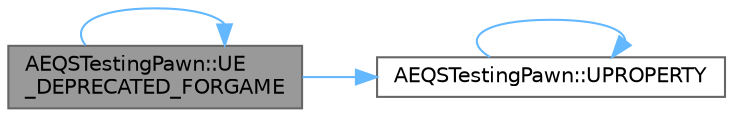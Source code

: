 digraph "AEQSTestingPawn::UE_DEPRECATED_FORGAME"
{
 // INTERACTIVE_SVG=YES
 // LATEX_PDF_SIZE
  bgcolor="transparent";
  edge [fontname=Helvetica,fontsize=10,labelfontname=Helvetica,labelfontsize=10];
  node [fontname=Helvetica,fontsize=10,shape=box,height=0.2,width=0.4];
  rankdir="LR";
  Node1 [id="Node000001",label="AEQSTestingPawn::UE\l_DEPRECATED_FORGAME",height=0.2,width=0.4,color="gray40", fillcolor="grey60", style="filled", fontcolor="black",tooltip="optional parameters for query"];
  Node1 -> Node1 [id="edge1_Node000001_Node000001",color="steelblue1",style="solid",tooltip=" "];
  Node1 -> Node2 [id="edge2_Node000001_Node000002",color="steelblue1",style="solid",tooltip=" "];
  Node2 [id="Node000002",label="AEQSTestingPawn::UPROPERTY",height=0.2,width=0.4,color="grey40", fillcolor="white", style="filled",URL="$d3/d82/classAEQSTestingPawn.html#a8d99b916347360ebf0c4bb69f4a65280",tooltip=" "];
  Node2 -> Node2 [id="edge3_Node000002_Node000002",color="steelblue1",style="solid",tooltip=" "];
}
